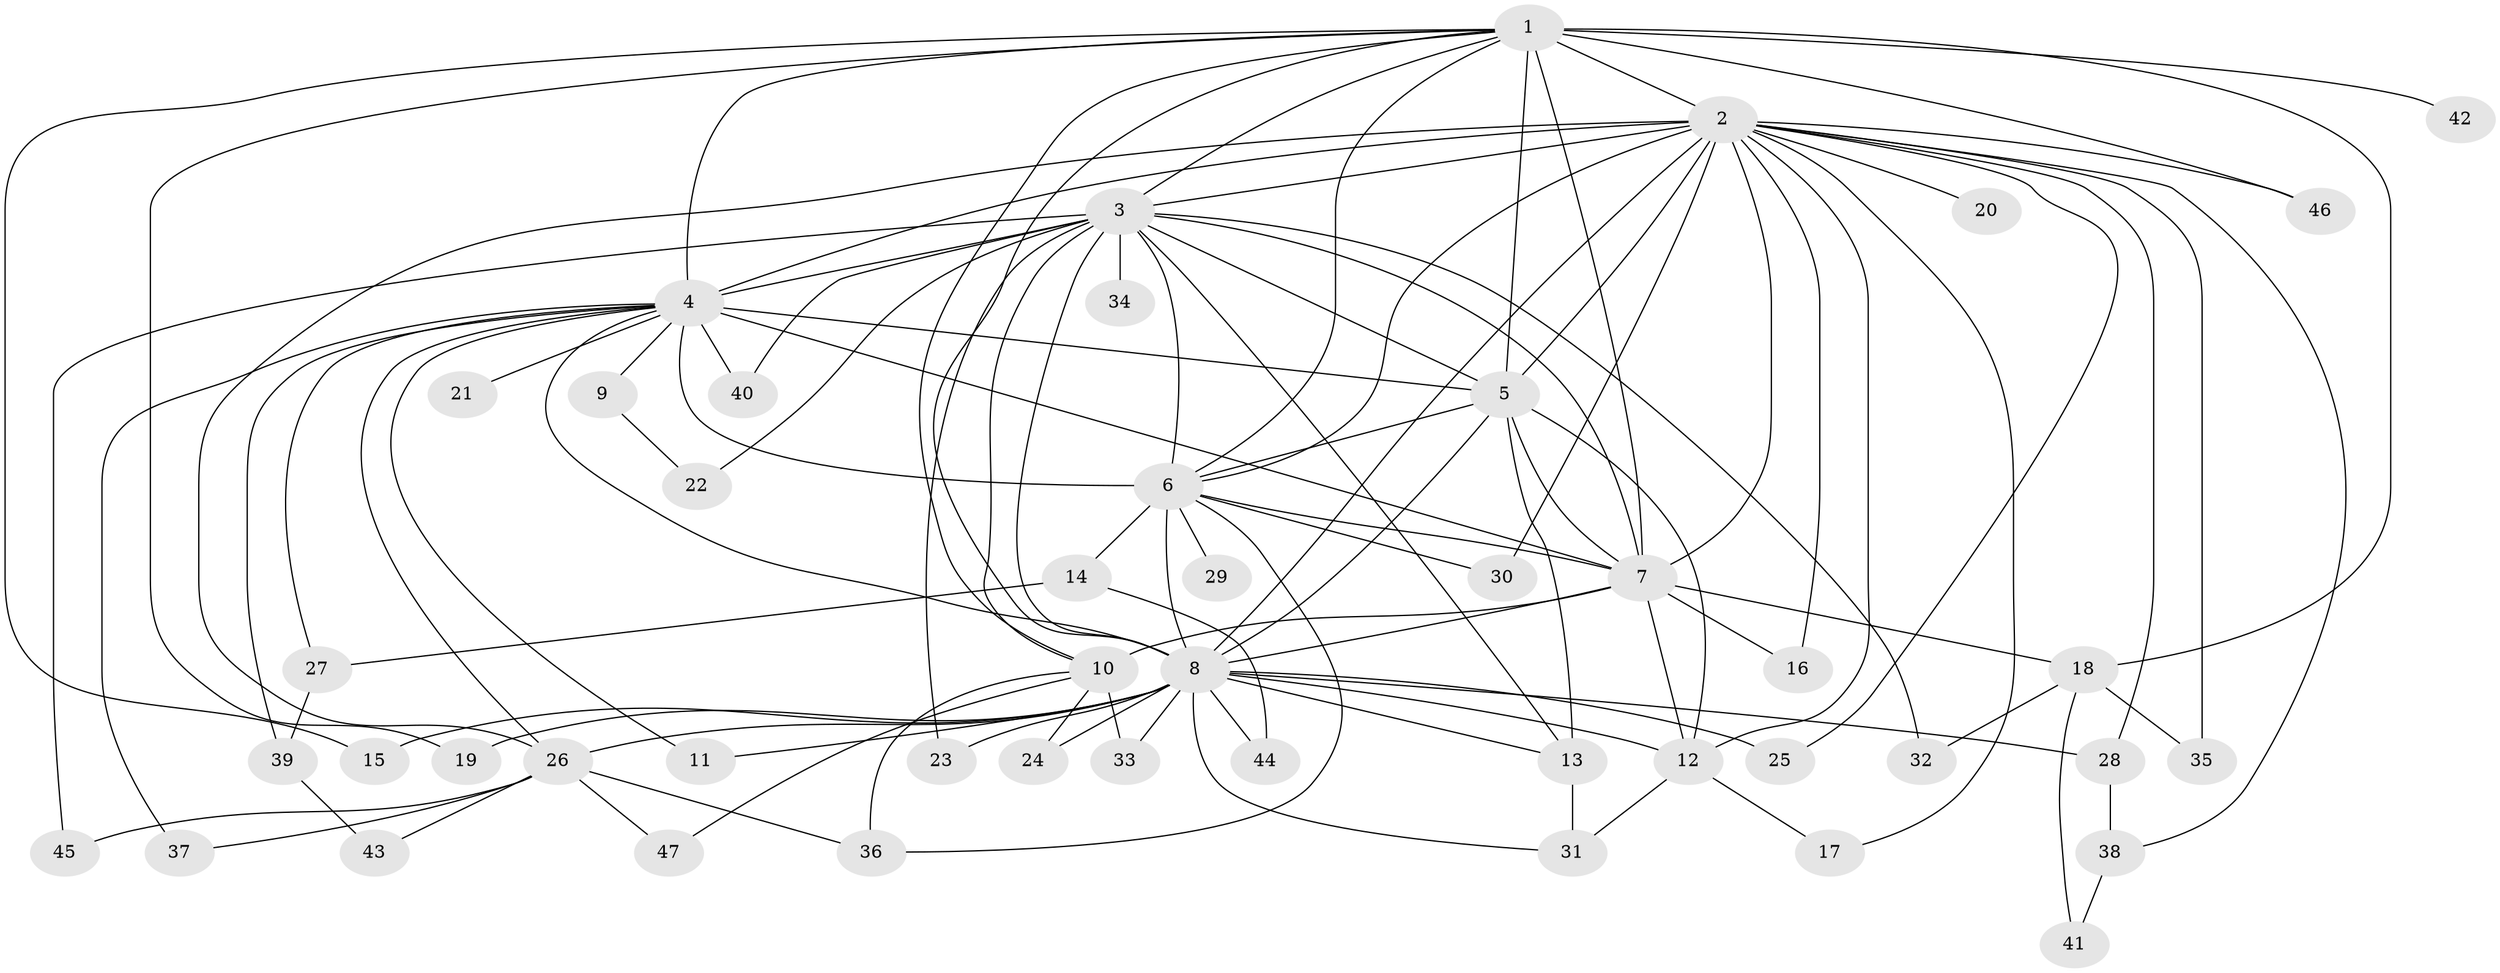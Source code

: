 // original degree distribution, {16: 0.01282051282051282, 27: 0.01282051282051282, 21: 0.02564102564102564, 14: 0.038461538461538464, 17: 0.01282051282051282, 15: 0.01282051282051282, 29: 0.01282051282051282, 3: 0.1794871794871795, 5: 0.038461538461538464, 2: 0.5769230769230769, 4: 0.0641025641025641, 7: 0.01282051282051282}
// Generated by graph-tools (version 1.1) at 2025/49/03/04/25 22:49:27]
// undirected, 47 vertices, 106 edges
graph export_dot {
  node [color=gray90,style=filled];
  1;
  2;
  3;
  4;
  5;
  6;
  7;
  8;
  9;
  10;
  11;
  12;
  13;
  14;
  15;
  16;
  17;
  18;
  19;
  20;
  21;
  22;
  23;
  24;
  25;
  26;
  27;
  28;
  29;
  30;
  31;
  32;
  33;
  34;
  35;
  36;
  37;
  38;
  39;
  40;
  41;
  42;
  43;
  44;
  45;
  46;
  47;
  1 -- 2 [weight=3.0];
  1 -- 3 [weight=1.0];
  1 -- 4 [weight=1.0];
  1 -- 5 [weight=5.0];
  1 -- 6 [weight=2.0];
  1 -- 7 [weight=2.0];
  1 -- 8 [weight=1.0];
  1 -- 10 [weight=1.0];
  1 -- 15 [weight=1.0];
  1 -- 18 [weight=1.0];
  1 -- 19 [weight=1.0];
  1 -- 42 [weight=1.0];
  1 -- 46 [weight=1.0];
  2 -- 3 [weight=2.0];
  2 -- 4 [weight=2.0];
  2 -- 5 [weight=2.0];
  2 -- 6 [weight=1.0];
  2 -- 7 [weight=2.0];
  2 -- 8 [weight=2.0];
  2 -- 12 [weight=2.0];
  2 -- 16 [weight=2.0];
  2 -- 17 [weight=1.0];
  2 -- 20 [weight=1.0];
  2 -- 25 [weight=1.0];
  2 -- 26 [weight=1.0];
  2 -- 28 [weight=1.0];
  2 -- 30 [weight=1.0];
  2 -- 35 [weight=1.0];
  2 -- 38 [weight=1.0];
  2 -- 46 [weight=1.0];
  3 -- 4 [weight=3.0];
  3 -- 5 [weight=2.0];
  3 -- 6 [weight=1.0];
  3 -- 7 [weight=2.0];
  3 -- 8 [weight=2.0];
  3 -- 10 [weight=1.0];
  3 -- 13 [weight=1.0];
  3 -- 22 [weight=1.0];
  3 -- 23 [weight=1.0];
  3 -- 32 [weight=1.0];
  3 -- 34 [weight=1.0];
  3 -- 40 [weight=1.0];
  3 -- 45 [weight=1.0];
  4 -- 5 [weight=2.0];
  4 -- 6 [weight=1.0];
  4 -- 7 [weight=2.0];
  4 -- 8 [weight=1.0];
  4 -- 9 [weight=1.0];
  4 -- 11 [weight=1.0];
  4 -- 21 [weight=1.0];
  4 -- 26 [weight=1.0];
  4 -- 27 [weight=1.0];
  4 -- 37 [weight=1.0];
  4 -- 39 [weight=1.0];
  4 -- 40 [weight=1.0];
  5 -- 6 [weight=2.0];
  5 -- 7 [weight=4.0];
  5 -- 8 [weight=3.0];
  5 -- 12 [weight=1.0];
  5 -- 13 [weight=3.0];
  6 -- 7 [weight=3.0];
  6 -- 8 [weight=2.0];
  6 -- 14 [weight=1.0];
  6 -- 29 [weight=1.0];
  6 -- 30 [weight=1.0];
  6 -- 36 [weight=1.0];
  7 -- 8 [weight=2.0];
  7 -- 10 [weight=5.0];
  7 -- 12 [weight=1.0];
  7 -- 16 [weight=1.0];
  7 -- 18 [weight=1.0];
  8 -- 11 [weight=1.0];
  8 -- 12 [weight=1.0];
  8 -- 13 [weight=1.0];
  8 -- 15 [weight=1.0];
  8 -- 19 [weight=1.0];
  8 -- 23 [weight=1.0];
  8 -- 24 [weight=1.0];
  8 -- 25 [weight=2.0];
  8 -- 26 [weight=2.0];
  8 -- 28 [weight=2.0];
  8 -- 31 [weight=1.0];
  8 -- 33 [weight=1.0];
  8 -- 44 [weight=1.0];
  9 -- 22 [weight=1.0];
  10 -- 24 [weight=1.0];
  10 -- 33 [weight=1.0];
  10 -- 36 [weight=1.0];
  10 -- 47 [weight=1.0];
  12 -- 17 [weight=1.0];
  12 -- 31 [weight=1.0];
  13 -- 31 [weight=1.0];
  14 -- 27 [weight=1.0];
  14 -- 44 [weight=1.0];
  18 -- 32 [weight=1.0];
  18 -- 35 [weight=1.0];
  18 -- 41 [weight=1.0];
  26 -- 36 [weight=1.0];
  26 -- 37 [weight=1.0];
  26 -- 43 [weight=1.0];
  26 -- 45 [weight=1.0];
  26 -- 47 [weight=1.0];
  27 -- 39 [weight=1.0];
  28 -- 38 [weight=1.0];
  38 -- 41 [weight=1.0];
  39 -- 43 [weight=1.0];
}
